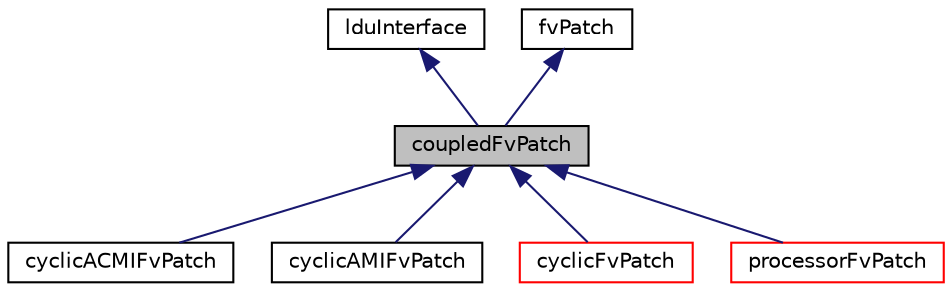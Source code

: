 digraph "coupledFvPatch"
{
  bgcolor="transparent";
  edge [fontname="Helvetica",fontsize="10",labelfontname="Helvetica",labelfontsize="10"];
  node [fontname="Helvetica",fontsize="10",shape=record];
  Node0 [label="coupledFvPatch",height=0.2,width=0.4,color="black", fillcolor="grey75", style="filled", fontcolor="black"];
  Node1 -> Node0 [dir="back",color="midnightblue",fontsize="10",style="solid",fontname="Helvetica"];
  Node1 [label="lduInterface",height=0.2,width=0.4,color="black",URL="$a27905.html",tooltip="An abstract base class for implicitly-coupled interfaces e.g. processor and cyclic patches..."];
  Node2 -> Node0 [dir="back",color="midnightblue",fontsize="10",style="solid",fontname="Helvetica"];
  Node2 [label="fvPatch",height=0.2,width=0.4,color="black",URL="$a23693.html",tooltip="A finiteVolume patch using a polyPatch and a fvBoundaryMesh. "];
  Node0 -> Node3 [dir="back",color="midnightblue",fontsize="10",style="solid",fontname="Helvetica"];
  Node3 [label="cyclicACMIFvPatch",height=0.2,width=0.4,color="black",URL="$a23629.html",tooltip="Cyclic patch for Arbitrarily Coupled Mesh Interface (ACMI) "];
  Node0 -> Node4 [dir="back",color="midnightblue",fontsize="10",style="solid",fontname="Helvetica"];
  Node4 [label="cyclicAMIFvPatch",height=0.2,width=0.4,color="black",URL="$a23633.html",tooltip="Cyclic patch for Arbitrary Mesh Interface (AMI) "];
  Node0 -> Node5 [dir="back",color="midnightblue",fontsize="10",style="solid",fontname="Helvetica"];
  Node5 [label="cyclicFvPatch",height=0.2,width=0.4,color="red",URL="$a23625.html",tooltip="Cyclic-plane patch. "];
  Node0 -> Node8 [dir="back",color="midnightblue",fontsize="10",style="solid",fontname="Helvetica"];
  Node8 [label="processorFvPatch",height=0.2,width=0.4,color="red",URL="$a23649.html",tooltip="Processor patch. "];
}
